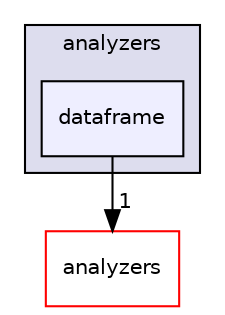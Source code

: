 digraph "analyzers/dataframe" {
  compound=true
  node [ fontsize="10", fontname="Helvetica"];
  edge [ labelfontsize="10", labelfontname="Helvetica"];
  subgraph clusterdir_0c10ef96226d8559ef3f8f760c597dcf {
    graph [ bgcolor="#ddddee", pencolor="black", label="analyzers" fontname="Helvetica", fontsize="10", URL="dir_0c10ef96226d8559ef3f8f760c597dcf.html"]
  dir_b598d51cc7b80fd2e277439c7b0d3d21 [shape=box, label="dataframe", style="filled", fillcolor="#eeeeff", pencolor="black", URL="dir_b598d51cc7b80fd2e277439c7b0d3d21.html"];
  }
  dir_3d03528d2400acc3fc02bc2b11bada0c [shape=box label="analyzers" fillcolor="white" style="filled" color="red" URL="dir_3d03528d2400acc3fc02bc2b11bada0c.html"];
  dir_b598d51cc7b80fd2e277439c7b0d3d21->dir_3d03528d2400acc3fc02bc2b11bada0c [headlabel="1", labeldistance=1.5 headhref="dir_000003_000000.html"];
}
